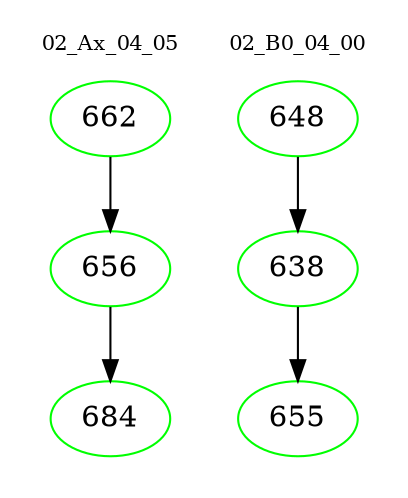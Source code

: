 digraph{
subgraph cluster_0 {
color = white
label = "02_Ax_04_05";
fontsize=10;
T0_662 [label="662", color="green"]
T0_662 -> T0_656 [color="black"]
T0_656 [label="656", color="green"]
T0_656 -> T0_684 [color="black"]
T0_684 [label="684", color="green"]
}
subgraph cluster_1 {
color = white
label = "02_B0_04_00";
fontsize=10;
T1_648 [label="648", color="green"]
T1_648 -> T1_638 [color="black"]
T1_638 [label="638", color="green"]
T1_638 -> T1_655 [color="black"]
T1_655 [label="655", color="green"]
}
}
